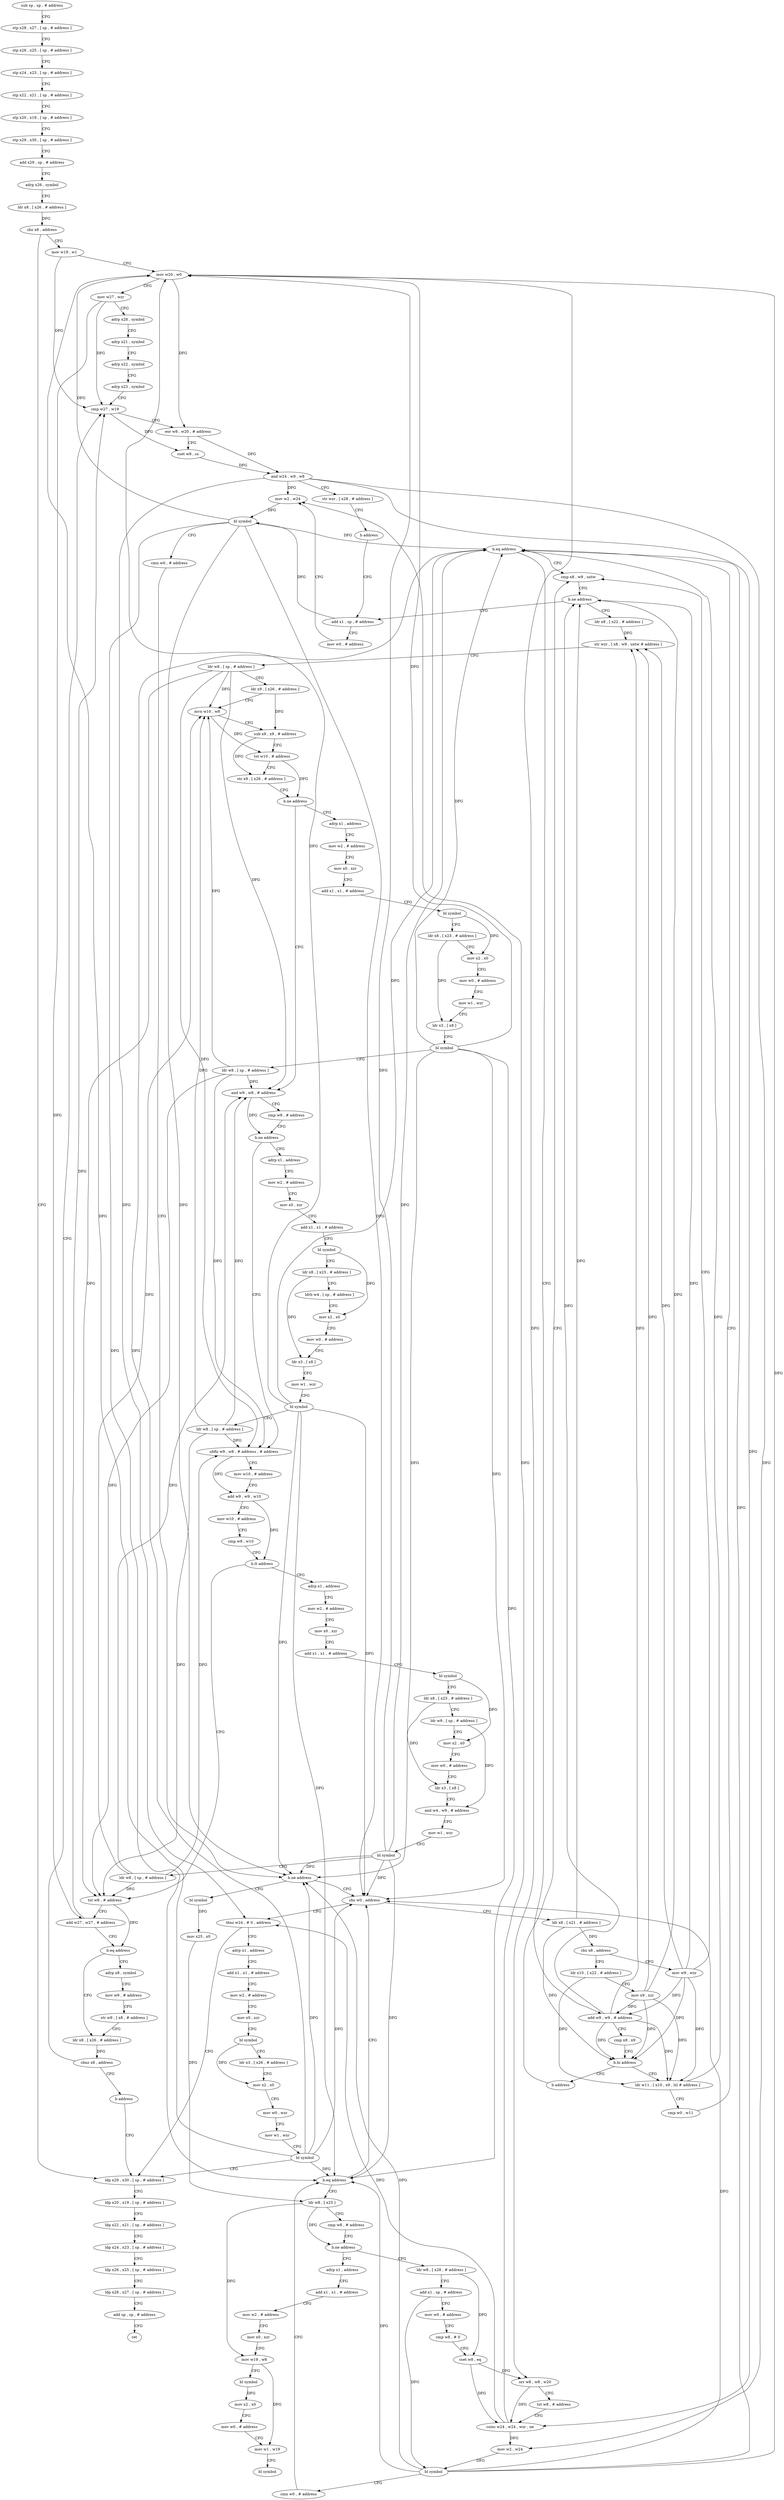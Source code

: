 digraph "func" {
"4211476" [label = "sub sp , sp , # address" ]
"4211480" [label = "stp x28 , x27 , [ sp , # address ]" ]
"4211484" [label = "stp x26 , x25 , [ sp , # address ]" ]
"4211488" [label = "stp x24 , x23 , [ sp , # address ]" ]
"4211492" [label = "stp x22 , x21 , [ sp , # address ]" ]
"4211496" [label = "stp x20 , x19 , [ sp , # address ]" ]
"4211500" [label = "stp x29 , x30 , [ sp , # address ]" ]
"4211504" [label = "add x29 , sp , # address" ]
"4211508" [label = "adrp x26 , symbol" ]
"4211512" [label = "ldr x8 , [ x26 , # address ]" ]
"4211516" [label = "cbz x8 , address" ]
"4212032" [label = "ldp x29 , x30 , [ sp , # address ]" ]
"4211520" [label = "mov w19 , w1" ]
"4212036" [label = "ldp x20 , x19 , [ sp , # address ]" ]
"4212040" [label = "ldp x22 , x21 , [ sp , # address ]" ]
"4212044" [label = "ldp x24 , x23 , [ sp , # address ]" ]
"4212048" [label = "ldp x26 , x25 , [ sp , # address ]" ]
"4212052" [label = "ldp x28 , x27 , [ sp , # address ]" ]
"4212056" [label = "add sp , sp , # address" ]
"4212060" [label = "ret" ]
"4211524" [label = "mov w20 , w0" ]
"4211528" [label = "mov w27 , wzr" ]
"4211532" [label = "adrp x28 , symbol" ]
"4211536" [label = "adrp x21 , symbol" ]
"4211540" [label = "adrp x22 , symbol" ]
"4211544" [label = "adrp x23 , symbol" ]
"4211548" [label = "cmp w27 , w19" ]
"4211584" [label = "add x1 , sp , # address" ]
"4211588" [label = "mov w0 , # address" ]
"4211592" [label = "mov w2 , w24" ]
"4211596" [label = "bl symbol" ]
"4211600" [label = "cmn w0 , # address" ]
"4211604" [label = "b.ne address" ]
"4211676" [label = "cbz w0 , address" ]
"4211608" [label = "bl symbol" ]
"4211988" [label = "tbnz w24 , # 0 , address" ]
"4211680" [label = "ldr x8 , [ x21 , # address ]" ]
"4211612" [label = "mov x25 , x0" ]
"4211616" [label = "ldr w8 , [ x25 ]" ]
"4211992" [label = "adrp x1 , address" ]
"4211684" [label = "cbz x8 , address" ]
"4211572" [label = "mov w9 , wzr" ]
"4211688" [label = "ldr x10 , [ x22 , # address ]" ]
"4212064" [label = "adrp x1 , address" ]
"4212068" [label = "add x1 , x1 , # address" ]
"4212072" [label = "mov w2 , # address" ]
"4212076" [label = "mov x0 , xzr" ]
"4212080" [label = "mov w19 , w8" ]
"4212084" [label = "bl symbol" ]
"4212088" [label = "mov x2 , x0" ]
"4212092" [label = "mov w0 , # address" ]
"4212096" [label = "mov w1 , w19" ]
"4212100" [label = "bl symbol" ]
"4211628" [label = "ldr w8 , [ x28 , # address ]" ]
"4211632" [label = "add x1 , sp , # address" ]
"4211636" [label = "mov w0 , # address" ]
"4211640" [label = "cmp w8 , # 0" ]
"4211644" [label = "cset w8 , eq" ]
"4211648" [label = "orr w8 , w8 , w20" ]
"4211652" [label = "tst w8 , # address" ]
"4211656" [label = "csinc w24 , w24 , wzr , ne" ]
"4211660" [label = "mov w2 , w24" ]
"4211664" [label = "bl symbol" ]
"4211668" [label = "cmn w0 , # address" ]
"4211672" [label = "b.eq address" ]
"4211996" [label = "add x1 , x1 , # address" ]
"4212000" [label = "mov w2 , # address" ]
"4212004" [label = "mov x0 , xzr" ]
"4212008" [label = "bl symbol" ]
"4212012" [label = "ldr x3 , [ x26 , # address ]" ]
"4212016" [label = "mov x2 , x0" ]
"4212020" [label = "mov w0 , wzr" ]
"4212024" [label = "mov w1 , wzr" ]
"4212028" [label = "bl symbol" ]
"4211576" [label = "cmp x8 , w9 , uxtw" ]
"4211692" [label = "mov x9 , xzr" ]
"4211696" [label = "ldr w11 , [ x10 , x9 , lsl # address ]" ]
"4211620" [label = "cmp w8 , # address" ]
"4211624" [label = "b.ne address" ]
"4211724" [label = "ldr x8 , [ x22 , # address ]" ]
"4211728" [label = "str wzr , [ x8 , w9 , uxtw # address ]" ]
"4211732" [label = "ldr w8 , [ sp , # address ]" ]
"4211736" [label = "ldr x9 , [ x26 , # address ]" ]
"4211740" [label = "mvn w10 , w8" ]
"4211744" [label = "sub x9 , x9 , # address" ]
"4211748" [label = "tst w10 , # address" ]
"4211752" [label = "str x9 , [ x26 , # address ]" ]
"4211756" [label = "b.ne address" ]
"4211808" [label = "and w9 , w8 , # address" ]
"4211760" [label = "adrp x1 , address" ]
"4211580" [label = "b.ne address" ]
"4211708" [label = "add w9 , w9 , # address" ]
"4211712" [label = "cmp x8 , x9" ]
"4211716" [label = "b.hi address" ]
"4211720" [label = "b address" ]
"4211812" [label = "cmp w9 , # address" ]
"4211816" [label = "b.ne address" ]
"4211872" [label = "ubfiz w9 , w8 , # address , # address" ]
"4211820" [label = "adrp x1 , address" ]
"4211764" [label = "mov w2 , # address" ]
"4211768" [label = "mov x0 , xzr" ]
"4211772" [label = "add x1 , x1 , # address" ]
"4211776" [label = "bl symbol" ]
"4211780" [label = "ldr x8 , [ x23 , # address ]" ]
"4211784" [label = "mov x2 , x0" ]
"4211788" [label = "mov w0 , # address" ]
"4211792" [label = "mov w1 , wzr" ]
"4211796" [label = "ldr x3 , [ x8 ]" ]
"4211800" [label = "bl symbol" ]
"4211804" [label = "ldr w8 , [ sp , # address ]" ]
"4211700" [label = "cmp w0 , w11" ]
"4211704" [label = "b.eq address" ]
"4211876" [label = "mov w10 , # address" ]
"4211880" [label = "add w9 , w9 , w10" ]
"4211884" [label = "mov w10 , # address" ]
"4211888" [label = "cmp w9 , w10" ]
"4211892" [label = "b.lt address" ]
"4211952" [label = "tst w8 , # address" ]
"4211896" [label = "adrp x1 , address" ]
"4211824" [label = "mov w2 , # address" ]
"4211828" [label = "mov x0 , xzr" ]
"4211832" [label = "add x1 , x1 , # address" ]
"4211836" [label = "bl symbol" ]
"4211840" [label = "ldr x8 , [ x23 , # address ]" ]
"4211844" [label = "ldrb w4 , [ sp , # address ]" ]
"4211848" [label = "mov x2 , x0" ]
"4211852" [label = "mov w0 , # address" ]
"4211856" [label = "ldr x3 , [ x8 ]" ]
"4211860" [label = "mov w1 , wzr" ]
"4211864" [label = "bl symbol" ]
"4211868" [label = "ldr w8 , [ sp , # address ]" ]
"4211956" [label = "add w27 , w27 , # address" ]
"4211960" [label = "b.eq address" ]
"4211976" [label = "ldr x8 , [ x26 , # address ]" ]
"4211964" [label = "adrp x8 , symbol" ]
"4211900" [label = "mov w2 , # address" ]
"4211904" [label = "mov x0 , xzr" ]
"4211908" [label = "add x1 , x1 , # address" ]
"4211912" [label = "bl symbol" ]
"4211916" [label = "ldr x8 , [ x23 , # address ]" ]
"4211920" [label = "ldr w9 , [ sp , # address ]" ]
"4211924" [label = "mov x2 , x0" ]
"4211928" [label = "mov w0 , # address" ]
"4211932" [label = "ldr x3 , [ x8 ]" ]
"4211936" [label = "and w4 , w9 , # address" ]
"4211940" [label = "mov w1 , wzr" ]
"4211944" [label = "bl symbol" ]
"4211948" [label = "ldr w8 , [ sp , # address ]" ]
"4211980" [label = "cbnz x8 , address" ]
"4211984" [label = "b address" ]
"4211968" [label = "mov w9 , # address" ]
"4211972" [label = "str w9 , [ x8 , # address ]" ]
"4211552" [label = "eor w8 , w20 , # address" ]
"4211556" [label = "cset w9 , cs" ]
"4211560" [label = "and w24 , w9 , w8" ]
"4211564" [label = "str wzr , [ x28 , # address ]" ]
"4211568" [label = "b address" ]
"4211476" -> "4211480" [ label = "CFG" ]
"4211480" -> "4211484" [ label = "CFG" ]
"4211484" -> "4211488" [ label = "CFG" ]
"4211488" -> "4211492" [ label = "CFG" ]
"4211492" -> "4211496" [ label = "CFG" ]
"4211496" -> "4211500" [ label = "CFG" ]
"4211500" -> "4211504" [ label = "CFG" ]
"4211504" -> "4211508" [ label = "CFG" ]
"4211508" -> "4211512" [ label = "CFG" ]
"4211512" -> "4211516" [ label = "DFG" ]
"4211516" -> "4212032" [ label = "CFG" ]
"4211516" -> "4211520" [ label = "CFG" ]
"4212032" -> "4212036" [ label = "CFG" ]
"4211520" -> "4211524" [ label = "CFG" ]
"4211520" -> "4211548" [ label = "DFG" ]
"4212036" -> "4212040" [ label = "CFG" ]
"4212040" -> "4212044" [ label = "CFG" ]
"4212044" -> "4212048" [ label = "CFG" ]
"4212048" -> "4212052" [ label = "CFG" ]
"4212052" -> "4212056" [ label = "CFG" ]
"4212056" -> "4212060" [ label = "CFG" ]
"4211524" -> "4211528" [ label = "CFG" ]
"4211524" -> "4211552" [ label = "DFG" ]
"4211524" -> "4211648" [ label = "DFG" ]
"4211528" -> "4211532" [ label = "CFG" ]
"4211528" -> "4211548" [ label = "DFG" ]
"4211528" -> "4211956" [ label = "DFG" ]
"4211532" -> "4211536" [ label = "CFG" ]
"4211536" -> "4211540" [ label = "CFG" ]
"4211540" -> "4211544" [ label = "CFG" ]
"4211544" -> "4211548" [ label = "CFG" ]
"4211548" -> "4211552" [ label = "CFG" ]
"4211548" -> "4211556" [ label = "DFG" ]
"4211584" -> "4211588" [ label = "CFG" ]
"4211584" -> "4211596" [ label = "DFG" ]
"4211588" -> "4211592" [ label = "CFG" ]
"4211592" -> "4211596" [ label = "DFG" ]
"4211596" -> "4211600" [ label = "CFG" ]
"4211596" -> "4211524" [ label = "DFG" ]
"4211596" -> "4211604" [ label = "DFG" ]
"4211596" -> "4211676" [ label = "DFG" ]
"4211596" -> "4211704" [ label = "DFG" ]
"4211596" -> "4211672" [ label = "DFG" ]
"4211600" -> "4211604" [ label = "CFG" ]
"4211604" -> "4211676" [ label = "CFG" ]
"4211604" -> "4211608" [ label = "CFG" ]
"4211676" -> "4211988" [ label = "CFG" ]
"4211676" -> "4211680" [ label = "CFG" ]
"4211608" -> "4211612" [ label = "DFG" ]
"4211988" -> "4212032" [ label = "CFG" ]
"4211988" -> "4211992" [ label = "CFG" ]
"4211680" -> "4211684" [ label = "DFG" ]
"4211680" -> "4211580" [ label = "DFG" ]
"4211680" -> "4211716" [ label = "DFG" ]
"4211612" -> "4211616" [ label = "DFG" ]
"4211616" -> "4211620" [ label = "CFG" ]
"4211616" -> "4211624" [ label = "DFG" ]
"4211616" -> "4212080" [ label = "DFG" ]
"4211992" -> "4211996" [ label = "CFG" ]
"4211684" -> "4211572" [ label = "CFG" ]
"4211684" -> "4211688" [ label = "CFG" ]
"4211572" -> "4211576" [ label = "CFG" ]
"4211572" -> "4211580" [ label = "DFG" ]
"4211572" -> "4211696" [ label = "DFG" ]
"4211572" -> "4211728" [ label = "DFG" ]
"4211572" -> "4211708" [ label = "DFG" ]
"4211572" -> "4211716" [ label = "DFG" ]
"4211688" -> "4211692" [ label = "CFG" ]
"4211688" -> "4211696" [ label = "DFG" ]
"4212064" -> "4212068" [ label = "CFG" ]
"4212068" -> "4212072" [ label = "CFG" ]
"4212072" -> "4212076" [ label = "CFG" ]
"4212076" -> "4212080" [ label = "CFG" ]
"4212080" -> "4212084" [ label = "CFG" ]
"4212080" -> "4212096" [ label = "DFG" ]
"4212084" -> "4212088" [ label = "DFG" ]
"4212088" -> "4212092" [ label = "CFG" ]
"4212092" -> "4212096" [ label = "CFG" ]
"4212096" -> "4212100" [ label = "CFG" ]
"4211628" -> "4211632" [ label = "CFG" ]
"4211628" -> "4211644" [ label = "DFG" ]
"4211632" -> "4211636" [ label = "CFG" ]
"4211632" -> "4211664" [ label = "DFG" ]
"4211636" -> "4211640" [ label = "CFG" ]
"4211640" -> "4211644" [ label = "CFG" ]
"4211644" -> "4211648" [ label = "DFG" ]
"4211644" -> "4211656" [ label = "DFG" ]
"4211648" -> "4211652" [ label = "CFG" ]
"4211648" -> "4211656" [ label = "DFG" ]
"4211652" -> "4211656" [ label = "CFG" ]
"4211656" -> "4211660" [ label = "DFG" ]
"4211656" -> "4211592" [ label = "DFG" ]
"4211656" -> "4211988" [ label = "DFG" ]
"4211660" -> "4211664" [ label = "DFG" ]
"4211664" -> "4211668" [ label = "CFG" ]
"4211664" -> "4211524" [ label = "DFG" ]
"4211664" -> "4211604" [ label = "DFG" ]
"4211664" -> "4211676" [ label = "DFG" ]
"4211664" -> "4211704" [ label = "DFG" ]
"4211664" -> "4211672" [ label = "DFG" ]
"4211668" -> "4211672" [ label = "CFG" ]
"4211672" -> "4211616" [ label = "CFG" ]
"4211672" -> "4211676" [ label = "CFG" ]
"4211996" -> "4212000" [ label = "CFG" ]
"4212000" -> "4212004" [ label = "CFG" ]
"4212004" -> "4212008" [ label = "CFG" ]
"4212008" -> "4212012" [ label = "CFG" ]
"4212008" -> "4212016" [ label = "DFG" ]
"4212012" -> "4212016" [ label = "CFG" ]
"4212016" -> "4212020" [ label = "CFG" ]
"4212020" -> "4212024" [ label = "CFG" ]
"4212024" -> "4212028" [ label = "CFG" ]
"4212028" -> "4212032" [ label = "CFG" ]
"4212028" -> "4211524" [ label = "DFG" ]
"4212028" -> "4211604" [ label = "DFG" ]
"4212028" -> "4211676" [ label = "DFG" ]
"4212028" -> "4211704" [ label = "DFG" ]
"4212028" -> "4211672" [ label = "DFG" ]
"4211576" -> "4211580" [ label = "CFG" ]
"4211692" -> "4211696" [ label = "DFG" ]
"4211692" -> "4211580" [ label = "DFG" ]
"4211692" -> "4211728" [ label = "DFG" ]
"4211692" -> "4211708" [ label = "DFG" ]
"4211692" -> "4211716" [ label = "DFG" ]
"4211696" -> "4211700" [ label = "CFG" ]
"4211696" -> "4211704" [ label = "DFG" ]
"4211620" -> "4211624" [ label = "CFG" ]
"4211624" -> "4212064" [ label = "CFG" ]
"4211624" -> "4211628" [ label = "CFG" ]
"4211724" -> "4211728" [ label = "DFG" ]
"4211728" -> "4211732" [ label = "CFG" ]
"4211732" -> "4211736" [ label = "CFG" ]
"4211732" -> "4211740" [ label = "DFG" ]
"4211732" -> "4211808" [ label = "DFG" ]
"4211732" -> "4211872" [ label = "DFG" ]
"4211732" -> "4211952" [ label = "DFG" ]
"4211736" -> "4211740" [ label = "CFG" ]
"4211736" -> "4211744" [ label = "DFG" ]
"4211740" -> "4211744" [ label = "CFG" ]
"4211740" -> "4211748" [ label = "DFG" ]
"4211744" -> "4211748" [ label = "CFG" ]
"4211744" -> "4211752" [ label = "DFG" ]
"4211748" -> "4211752" [ label = "CFG" ]
"4211748" -> "4211756" [ label = "DFG" ]
"4211752" -> "4211756" [ label = "CFG" ]
"4211756" -> "4211808" [ label = "CFG" ]
"4211756" -> "4211760" [ label = "CFG" ]
"4211808" -> "4211812" [ label = "CFG" ]
"4211808" -> "4211816" [ label = "DFG" ]
"4211760" -> "4211764" [ label = "CFG" ]
"4211580" -> "4211724" [ label = "CFG" ]
"4211580" -> "4211584" [ label = "CFG" ]
"4211708" -> "4211712" [ label = "CFG" ]
"4211708" -> "4211580" [ label = "DFG" ]
"4211708" -> "4211696" [ label = "DFG" ]
"4211708" -> "4211728" [ label = "DFG" ]
"4211708" -> "4211716" [ label = "DFG" ]
"4211712" -> "4211716" [ label = "CFG" ]
"4211716" -> "4211696" [ label = "CFG" ]
"4211716" -> "4211720" [ label = "CFG" ]
"4211720" -> "4211576" [ label = "CFG" ]
"4211812" -> "4211816" [ label = "CFG" ]
"4211816" -> "4211872" [ label = "CFG" ]
"4211816" -> "4211820" [ label = "CFG" ]
"4211872" -> "4211876" [ label = "CFG" ]
"4211872" -> "4211880" [ label = "DFG" ]
"4211820" -> "4211824" [ label = "CFG" ]
"4211764" -> "4211768" [ label = "CFG" ]
"4211768" -> "4211772" [ label = "CFG" ]
"4211772" -> "4211776" [ label = "CFG" ]
"4211776" -> "4211780" [ label = "CFG" ]
"4211776" -> "4211784" [ label = "DFG" ]
"4211780" -> "4211784" [ label = "CFG" ]
"4211780" -> "4211796" [ label = "DFG" ]
"4211784" -> "4211788" [ label = "CFG" ]
"4211788" -> "4211792" [ label = "CFG" ]
"4211792" -> "4211796" [ label = "CFG" ]
"4211796" -> "4211800" [ label = "CFG" ]
"4211800" -> "4211804" [ label = "CFG" ]
"4211800" -> "4211524" [ label = "DFG" ]
"4211800" -> "4211604" [ label = "DFG" ]
"4211800" -> "4211676" [ label = "DFG" ]
"4211800" -> "4211704" [ label = "DFG" ]
"4211800" -> "4211672" [ label = "DFG" ]
"4211804" -> "4211808" [ label = "DFG" ]
"4211804" -> "4211740" [ label = "DFG" ]
"4211804" -> "4211872" [ label = "DFG" ]
"4211804" -> "4211952" [ label = "DFG" ]
"4211700" -> "4211704" [ label = "CFG" ]
"4211704" -> "4211576" [ label = "CFG" ]
"4211704" -> "4211708" [ label = "CFG" ]
"4211876" -> "4211880" [ label = "CFG" ]
"4211880" -> "4211884" [ label = "CFG" ]
"4211880" -> "4211892" [ label = "DFG" ]
"4211884" -> "4211888" [ label = "CFG" ]
"4211888" -> "4211892" [ label = "CFG" ]
"4211892" -> "4211952" [ label = "CFG" ]
"4211892" -> "4211896" [ label = "CFG" ]
"4211952" -> "4211956" [ label = "CFG" ]
"4211952" -> "4211960" [ label = "DFG" ]
"4211896" -> "4211900" [ label = "CFG" ]
"4211824" -> "4211828" [ label = "CFG" ]
"4211828" -> "4211832" [ label = "CFG" ]
"4211832" -> "4211836" [ label = "CFG" ]
"4211836" -> "4211840" [ label = "CFG" ]
"4211836" -> "4211848" [ label = "DFG" ]
"4211840" -> "4211844" [ label = "CFG" ]
"4211840" -> "4211856" [ label = "DFG" ]
"4211844" -> "4211848" [ label = "CFG" ]
"4211848" -> "4211852" [ label = "CFG" ]
"4211852" -> "4211856" [ label = "CFG" ]
"4211856" -> "4211860" [ label = "CFG" ]
"4211860" -> "4211864" [ label = "CFG" ]
"4211864" -> "4211868" [ label = "CFG" ]
"4211864" -> "4211524" [ label = "DFG" ]
"4211864" -> "4211604" [ label = "DFG" ]
"4211864" -> "4211676" [ label = "DFG" ]
"4211864" -> "4211704" [ label = "DFG" ]
"4211864" -> "4211672" [ label = "DFG" ]
"4211868" -> "4211872" [ label = "DFG" ]
"4211868" -> "4211740" [ label = "DFG" ]
"4211868" -> "4211808" [ label = "DFG" ]
"4211868" -> "4211952" [ label = "DFG" ]
"4211956" -> "4211960" [ label = "CFG" ]
"4211956" -> "4211548" [ label = "DFG" ]
"4211960" -> "4211976" [ label = "CFG" ]
"4211960" -> "4211964" [ label = "CFG" ]
"4211976" -> "4211980" [ label = "DFG" ]
"4211964" -> "4211968" [ label = "CFG" ]
"4211900" -> "4211904" [ label = "CFG" ]
"4211904" -> "4211908" [ label = "CFG" ]
"4211908" -> "4211912" [ label = "CFG" ]
"4211912" -> "4211916" [ label = "CFG" ]
"4211912" -> "4211924" [ label = "DFG" ]
"4211916" -> "4211920" [ label = "CFG" ]
"4211916" -> "4211932" [ label = "DFG" ]
"4211920" -> "4211924" [ label = "CFG" ]
"4211920" -> "4211936" [ label = "DFG" ]
"4211924" -> "4211928" [ label = "CFG" ]
"4211928" -> "4211932" [ label = "CFG" ]
"4211932" -> "4211936" [ label = "CFG" ]
"4211936" -> "4211940" [ label = "CFG" ]
"4211940" -> "4211944" [ label = "CFG" ]
"4211944" -> "4211948" [ label = "CFG" ]
"4211944" -> "4211524" [ label = "DFG" ]
"4211944" -> "4211604" [ label = "DFG" ]
"4211944" -> "4211676" [ label = "DFG" ]
"4211944" -> "4211672" [ label = "DFG" ]
"4211944" -> "4211704" [ label = "DFG" ]
"4211948" -> "4211952" [ label = "DFG" ]
"4211948" -> "4211740" [ label = "DFG" ]
"4211948" -> "4211808" [ label = "DFG" ]
"4211948" -> "4211872" [ label = "DFG" ]
"4211980" -> "4211548" [ label = "CFG" ]
"4211980" -> "4211984" [ label = "CFG" ]
"4211984" -> "4212032" [ label = "CFG" ]
"4211968" -> "4211972" [ label = "CFG" ]
"4211972" -> "4211976" [ label = "CFG" ]
"4211552" -> "4211556" [ label = "CFG" ]
"4211552" -> "4211560" [ label = "DFG" ]
"4211556" -> "4211560" [ label = "DFG" ]
"4211560" -> "4211564" [ label = "CFG" ]
"4211560" -> "4211592" [ label = "DFG" ]
"4211560" -> "4211988" [ label = "DFG" ]
"4211560" -> "4211656" [ label = "DFG" ]
"4211560" -> "4211660" [ label = "DFG" ]
"4211564" -> "4211568" [ label = "CFG" ]
"4211568" -> "4211584" [ label = "CFG" ]
}
